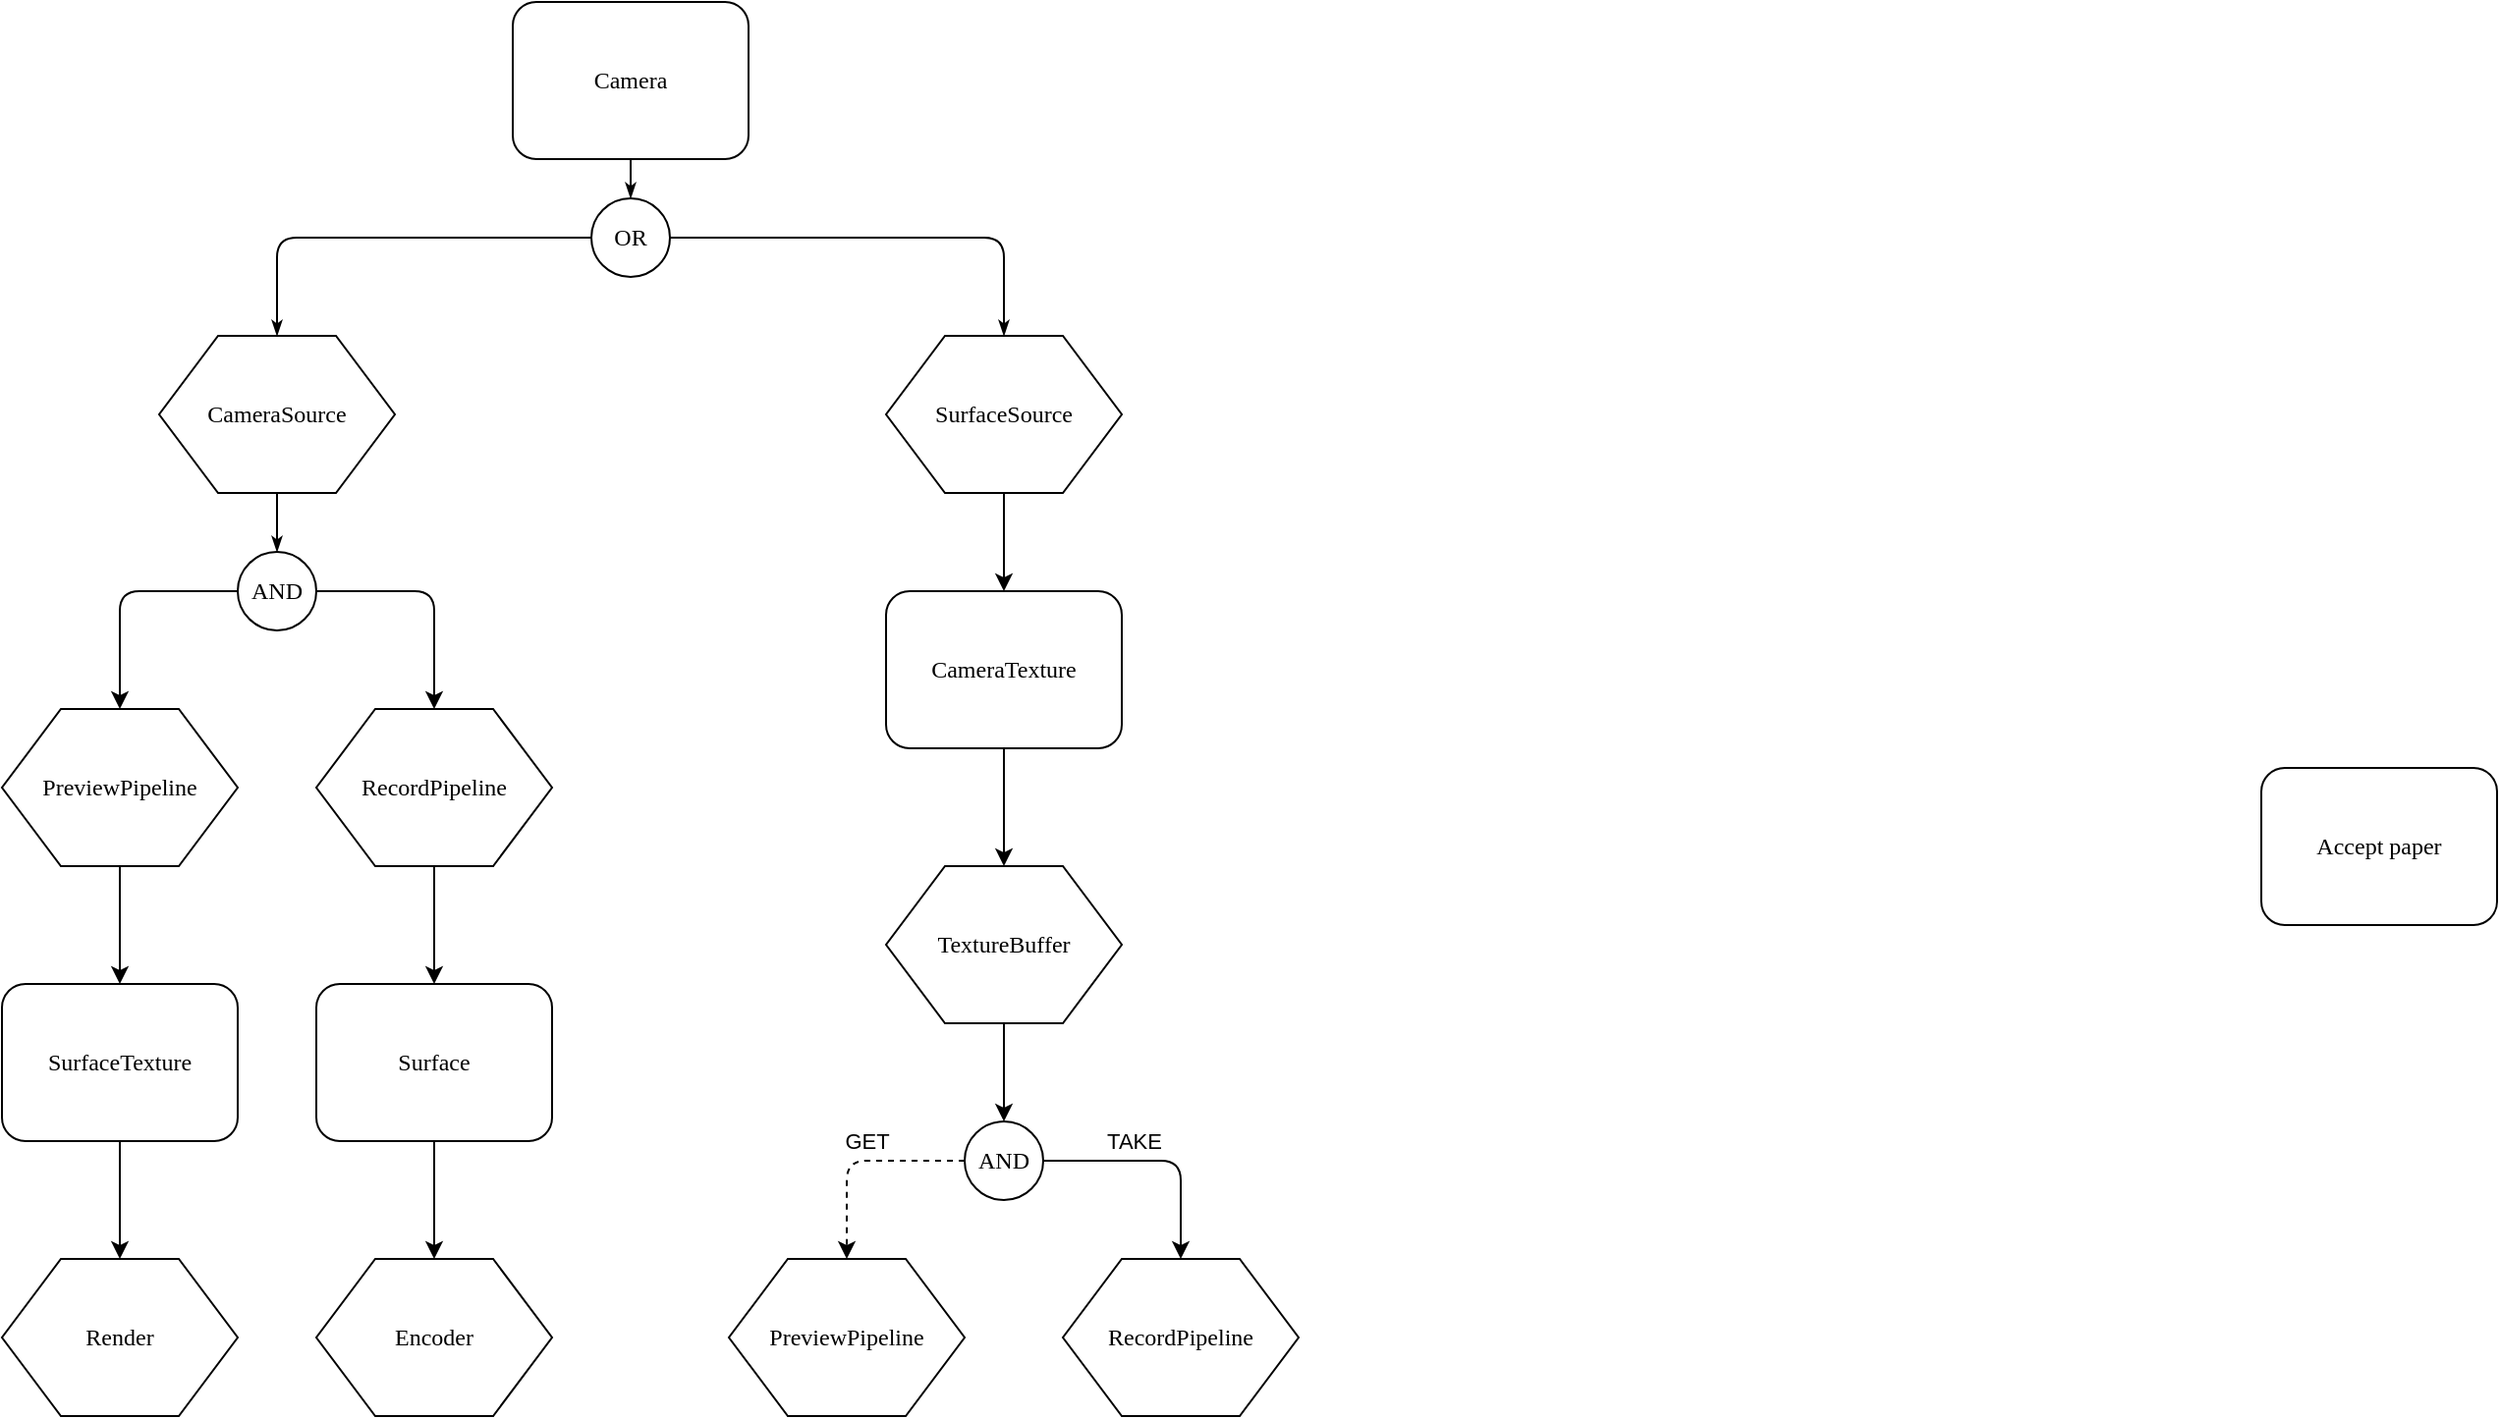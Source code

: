 <mxfile version="22.1.21" type="github">
  <diagram name="Page-1" id="8ce9d11a-91a2-4d17-14d8-a56ed91bf033">
    <mxGraphModel dx="2622" dy="945" grid="1" gridSize="10" guides="1" tooltips="1" connect="1" arrows="1" fold="1" page="1" pageScale="1" pageWidth="1100" pageHeight="850" background="none" math="0" shadow="0">
      <root>
        <mxCell id="0" />
        <mxCell id="1" parent="0" />
        <mxCell id="17ea667e15c223fc-29" style="edgeStyle=orthogonalEdgeStyle;rounded=1;html=1;labelBackgroundColor=none;startArrow=none;startFill=0;startSize=5;endArrow=classicThin;endFill=1;endSize=5;jettySize=auto;orthogonalLoop=1;strokeWidth=1;fontFamily=Verdana;fontSize=8" parent="1" source="17ea667e15c223fc-2" target="17ea667e15c223fc-3" edge="1">
          <mxGeometry relative="1" as="geometry" />
        </mxCell>
        <mxCell id="17ea667e15c223fc-2" value="Camera" style="rounded=1;whiteSpace=wrap;html=1;shadow=0;labelBackgroundColor=none;strokeWidth=1;fontFamily=Verdana;fontSize=12;align=center;" parent="1" vertex="1">
          <mxGeometry x="180" y="60" width="120" height="80" as="geometry" />
        </mxCell>
        <mxCell id="17ea667e15c223fc-30" style="edgeStyle=orthogonalEdgeStyle;rounded=1;html=1;labelBackgroundColor=none;startArrow=none;startFill=0;startSize=5;endArrow=classicThin;endFill=1;endSize=5;jettySize=auto;orthogonalLoop=1;strokeWidth=1;fontFamily=Verdana;fontSize=8" parent="1" source="17ea667e15c223fc-3" target="17ea667e15c223fc-5" edge="1">
          <mxGeometry relative="1" as="geometry" />
        </mxCell>
        <mxCell id="17ea667e15c223fc-31" style="edgeStyle=orthogonalEdgeStyle;rounded=1;html=1;labelBackgroundColor=none;startArrow=none;startFill=0;startSize=5;endArrow=classicThin;endFill=1;endSize=5;jettySize=auto;orthogonalLoop=1;strokeWidth=1;fontFamily=Verdana;fontSize=8" parent="1" source="17ea667e15c223fc-3" target="17ea667e15c223fc-4" edge="1">
          <mxGeometry relative="1" as="geometry" />
        </mxCell>
        <mxCell id="17ea667e15c223fc-3" value="OR" style="ellipse;whiteSpace=wrap;html=1;rounded=1;shadow=0;labelBackgroundColor=none;strokeWidth=1;fontFamily=Verdana;fontSize=12;align=center;" parent="1" vertex="1">
          <mxGeometry x="220" y="160" width="40" height="40" as="geometry" />
        </mxCell>
        <mxCell id="17ea667e15c223fc-39" style="edgeStyle=orthogonalEdgeStyle;rounded=1;html=1;labelBackgroundColor=none;startArrow=none;startFill=0;startSize=5;endArrow=classicThin;endFill=1;endSize=5;jettySize=auto;orthogonalLoop=1;strokeWidth=1;fontFamily=Verdana;fontSize=8" parent="1" source="17ea667e15c223fc-4" edge="1">
          <mxGeometry relative="1" as="geometry">
            <mxPoint x="60" y="340" as="targetPoint" />
          </mxGeometry>
        </mxCell>
        <mxCell id="17ea667e15c223fc-4" value="CameraSource" style="shape=hexagon;perimeter=hexagonPerimeter;whiteSpace=wrap;html=1;rounded=0;shadow=0;labelBackgroundColor=none;strokeWidth=1;fontFamily=Verdana;fontSize=12;align=center;" parent="1" vertex="1">
          <mxGeometry y="230" width="120" height="80" as="geometry" />
        </mxCell>
        <mxCell id="Qp4cCjDxQtJGaniVjh0g-15" style="edgeStyle=orthogonalEdgeStyle;rounded=0;orthogonalLoop=1;jettySize=auto;html=1;entryX=0.5;entryY=0;entryDx=0;entryDy=0;" edge="1" parent="1" source="17ea667e15c223fc-5" target="Qp4cCjDxQtJGaniVjh0g-13">
          <mxGeometry relative="1" as="geometry" />
        </mxCell>
        <mxCell id="17ea667e15c223fc-5" value="SurfaceSource" style="shape=hexagon;perimeter=hexagonPerimeter;whiteSpace=wrap;html=1;rounded=0;shadow=0;labelBackgroundColor=none;strokeWidth=1;fontFamily=Verdana;fontSize=12;align=center;" parent="1" vertex="1">
          <mxGeometry x="370" y="230" width="120" height="80" as="geometry" />
        </mxCell>
        <mxCell id="17ea667e15c223fc-20" value="Encoder" style="shape=hexagon;perimeter=hexagonPerimeter;whiteSpace=wrap;html=1;rounded=0;shadow=0;labelBackgroundColor=none;strokeWidth=1;fontFamily=Verdana;fontSize=12;align=center;" parent="1" vertex="1">
          <mxGeometry x="80" y="700" width="120" height="80" as="geometry" />
        </mxCell>
        <mxCell id="17ea667e15c223fc-23" value="Accept paper" style="rounded=1;whiteSpace=wrap;html=1;shadow=0;labelBackgroundColor=none;strokeWidth=1;fontFamily=Verdana;fontSize=12;align=center;" parent="1" vertex="1">
          <mxGeometry x="1070" y="450" width="120" height="80" as="geometry" />
        </mxCell>
        <mxCell id="Qp4cCjDxQtJGaniVjh0g-7" style="edgeStyle=orthogonalEdgeStyle;rounded=1;orthogonalLoop=1;jettySize=auto;html=1;entryX=0.5;entryY=0;entryDx=0;entryDy=0;curved=0;" edge="1" parent="1" source="Qp4cCjDxQtJGaniVjh0g-3" target="Qp4cCjDxQtJGaniVjh0g-6">
          <mxGeometry relative="1" as="geometry">
            <Array as="points">
              <mxPoint x="140" y="360" />
            </Array>
          </mxGeometry>
        </mxCell>
        <mxCell id="Qp4cCjDxQtJGaniVjh0g-8" style="edgeStyle=orthogonalEdgeStyle;rounded=1;orthogonalLoop=1;jettySize=auto;html=1;entryX=0.5;entryY=0;entryDx=0;entryDy=0;curved=0;" edge="1" parent="1" source="Qp4cCjDxQtJGaniVjh0g-3" target="Qp4cCjDxQtJGaniVjh0g-5">
          <mxGeometry relative="1" as="geometry">
            <Array as="points">
              <mxPoint x="-20" y="360" />
            </Array>
          </mxGeometry>
        </mxCell>
        <mxCell id="Qp4cCjDxQtJGaniVjh0g-3" value="AND" style="ellipse;whiteSpace=wrap;html=1;rounded=1;shadow=0;labelBackgroundColor=none;strokeWidth=1;fontFamily=Verdana;fontSize=12;align=center;" vertex="1" parent="1">
          <mxGeometry x="40" y="340" width="40" height="40" as="geometry" />
        </mxCell>
        <mxCell id="Qp4cCjDxQtJGaniVjh0g-10" style="edgeStyle=orthogonalEdgeStyle;rounded=0;orthogonalLoop=1;jettySize=auto;html=1;" edge="1" parent="1" source="Qp4cCjDxQtJGaniVjh0g-5" target="Qp4cCjDxQtJGaniVjh0g-9">
          <mxGeometry relative="1" as="geometry" />
        </mxCell>
        <mxCell id="Qp4cCjDxQtJGaniVjh0g-5" value="PreviewPipeline" style="shape=hexagon;perimeter=hexagonPerimeter;whiteSpace=wrap;html=1;rounded=0;shadow=0;labelBackgroundColor=none;strokeWidth=1;fontFamily=Verdana;fontSize=12;align=center;" vertex="1" parent="1">
          <mxGeometry x="-80" y="420" width="120" height="80" as="geometry" />
        </mxCell>
        <mxCell id="Qp4cCjDxQtJGaniVjh0g-12" style="edgeStyle=orthogonalEdgeStyle;rounded=0;orthogonalLoop=1;jettySize=auto;html=1;" edge="1" parent="1" source="Qp4cCjDxQtJGaniVjh0g-6" target="Qp4cCjDxQtJGaniVjh0g-11">
          <mxGeometry relative="1" as="geometry" />
        </mxCell>
        <mxCell id="Qp4cCjDxQtJGaniVjh0g-6" value="RecordPipeline" style="shape=hexagon;perimeter=hexagonPerimeter;whiteSpace=wrap;html=1;rounded=0;shadow=0;labelBackgroundColor=none;strokeWidth=1;fontFamily=Verdana;fontSize=12;align=center;" vertex="1" parent="1">
          <mxGeometry x="80" y="420" width="120" height="80" as="geometry" />
        </mxCell>
        <mxCell id="Qp4cCjDxQtJGaniVjh0g-23" style="edgeStyle=orthogonalEdgeStyle;rounded=0;orthogonalLoop=1;jettySize=auto;html=1;entryX=0.5;entryY=0;entryDx=0;entryDy=0;" edge="1" parent="1" source="Qp4cCjDxQtJGaniVjh0g-9" target="Qp4cCjDxQtJGaniVjh0g-22">
          <mxGeometry relative="1" as="geometry" />
        </mxCell>
        <mxCell id="Qp4cCjDxQtJGaniVjh0g-9" value="SurfaceTexture" style="rounded=1;whiteSpace=wrap;html=1;shadow=0;labelBackgroundColor=none;strokeWidth=1;fontFamily=Verdana;fontSize=12;align=center;" vertex="1" parent="1">
          <mxGeometry x="-80" y="560" width="120" height="80" as="geometry" />
        </mxCell>
        <mxCell id="Qp4cCjDxQtJGaniVjh0g-31" style="edgeStyle=orthogonalEdgeStyle;rounded=0;orthogonalLoop=1;jettySize=auto;html=1;" edge="1" parent="1" source="Qp4cCjDxQtJGaniVjh0g-11" target="17ea667e15c223fc-20">
          <mxGeometry relative="1" as="geometry" />
        </mxCell>
        <mxCell id="Qp4cCjDxQtJGaniVjh0g-11" value="Surface" style="rounded=1;whiteSpace=wrap;html=1;shadow=0;labelBackgroundColor=none;strokeWidth=1;fontFamily=Verdana;fontSize=12;align=center;" vertex="1" parent="1">
          <mxGeometry x="80" y="560" width="120" height="80" as="geometry" />
        </mxCell>
        <mxCell id="Qp4cCjDxQtJGaniVjh0g-27" style="edgeStyle=orthogonalEdgeStyle;rounded=0;orthogonalLoop=1;jettySize=auto;html=1;entryX=0.5;entryY=0;entryDx=0;entryDy=0;" edge="1" parent="1" source="Qp4cCjDxQtJGaniVjh0g-13" target="Qp4cCjDxQtJGaniVjh0g-26">
          <mxGeometry relative="1" as="geometry" />
        </mxCell>
        <mxCell id="Qp4cCjDxQtJGaniVjh0g-13" value="CameraTexture" style="rounded=1;whiteSpace=wrap;html=1;shadow=0;labelBackgroundColor=none;strokeWidth=1;fontFamily=Verdana;fontSize=12;align=center;" vertex="1" parent="1">
          <mxGeometry x="370" y="360" width="120" height="80" as="geometry" />
        </mxCell>
        <mxCell id="Qp4cCjDxQtJGaniVjh0g-19" style="edgeStyle=orthogonalEdgeStyle;rounded=1;orthogonalLoop=1;jettySize=auto;html=1;entryX=0.5;entryY=0;entryDx=0;entryDy=0;curved=0;dashed=1;" edge="1" parent="1" source="Qp4cCjDxQtJGaniVjh0g-16" target="Qp4cCjDxQtJGaniVjh0g-18">
          <mxGeometry relative="1" as="geometry">
            <Array as="points">
              <mxPoint x="350" y="650" />
            </Array>
          </mxGeometry>
        </mxCell>
        <mxCell id="Qp4cCjDxQtJGaniVjh0g-29" value="GET" style="edgeLabel;html=1;align=center;verticalAlign=middle;resizable=0;points=[];" vertex="1" connectable="0" parent="Qp4cCjDxQtJGaniVjh0g-19">
          <mxGeometry x="-0.091" y="3" relative="1" as="geometry">
            <mxPoint y="-13" as="offset" />
          </mxGeometry>
        </mxCell>
        <mxCell id="Qp4cCjDxQtJGaniVjh0g-21" style="edgeStyle=orthogonalEdgeStyle;rounded=1;orthogonalLoop=1;jettySize=auto;html=1;entryX=0.5;entryY=0;entryDx=0;entryDy=0;curved=0;" edge="1" parent="1" source="Qp4cCjDxQtJGaniVjh0g-16" target="Qp4cCjDxQtJGaniVjh0g-20">
          <mxGeometry relative="1" as="geometry" />
        </mxCell>
        <mxCell id="Qp4cCjDxQtJGaniVjh0g-30" value="TAKE" style="edgeLabel;html=1;align=center;verticalAlign=middle;resizable=0;points=[];" vertex="1" connectable="0" parent="Qp4cCjDxQtJGaniVjh0g-21">
          <mxGeometry x="-0.233" y="-4" relative="1" as="geometry">
            <mxPoint y="-14" as="offset" />
          </mxGeometry>
        </mxCell>
        <mxCell id="Qp4cCjDxQtJGaniVjh0g-16" value="AND" style="ellipse;whiteSpace=wrap;html=1;rounded=1;shadow=0;labelBackgroundColor=none;strokeWidth=1;fontFamily=Verdana;fontSize=12;align=center;" vertex="1" parent="1">
          <mxGeometry x="410" y="630" width="40" height="40" as="geometry" />
        </mxCell>
        <mxCell id="Qp4cCjDxQtJGaniVjh0g-18" value="PreviewPipeline" style="shape=hexagon;perimeter=hexagonPerimeter;whiteSpace=wrap;html=1;rounded=0;shadow=0;labelBackgroundColor=none;strokeWidth=1;fontFamily=Verdana;fontSize=12;align=center;" vertex="1" parent="1">
          <mxGeometry x="290" y="700" width="120" height="80" as="geometry" />
        </mxCell>
        <mxCell id="Qp4cCjDxQtJGaniVjh0g-20" value="RecordPipeline" style="shape=hexagon;perimeter=hexagonPerimeter;whiteSpace=wrap;html=1;rounded=0;shadow=0;labelBackgroundColor=none;strokeWidth=1;fontFamily=Verdana;fontSize=12;align=center;" vertex="1" parent="1">
          <mxGeometry x="460" y="700" width="120" height="80" as="geometry" />
        </mxCell>
        <mxCell id="Qp4cCjDxQtJGaniVjh0g-22" value="Render" style="shape=hexagon;perimeter=hexagonPerimeter;whiteSpace=wrap;html=1;rounded=0;shadow=0;labelBackgroundColor=none;strokeWidth=1;fontFamily=Verdana;fontSize=12;align=center;" vertex="1" parent="1">
          <mxGeometry x="-80" y="700" width="120" height="80" as="geometry" />
        </mxCell>
        <mxCell id="Qp4cCjDxQtJGaniVjh0g-28" style="edgeStyle=orthogonalEdgeStyle;rounded=0;orthogonalLoop=1;jettySize=auto;html=1;entryX=0.5;entryY=0;entryDx=0;entryDy=0;" edge="1" parent="1" source="Qp4cCjDxQtJGaniVjh0g-26" target="Qp4cCjDxQtJGaniVjh0g-16">
          <mxGeometry relative="1" as="geometry" />
        </mxCell>
        <mxCell id="Qp4cCjDxQtJGaniVjh0g-26" value="TextureBuffer" style="shape=hexagon;perimeter=hexagonPerimeter;whiteSpace=wrap;html=1;rounded=0;shadow=0;labelBackgroundColor=none;strokeWidth=1;fontFamily=Verdana;fontSize=12;align=center;" vertex="1" parent="1">
          <mxGeometry x="370" y="500" width="120" height="80" as="geometry" />
        </mxCell>
      </root>
    </mxGraphModel>
  </diagram>
</mxfile>
